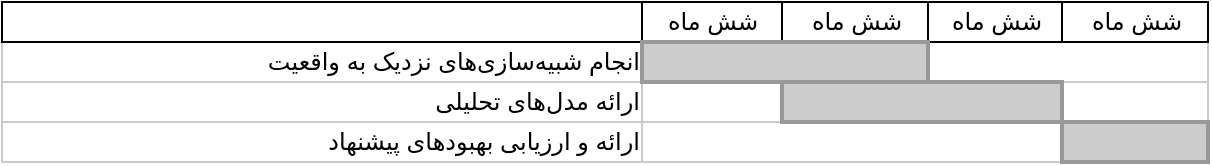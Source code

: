 <mxfile version="18.1.3" type="device"><diagram name="Page-1" id="fc2ac565-0d4e-3f0d-88b0-a54af1634ed7"><mxGraphModel dx="981" dy="655" grid="1" gridSize="10" guides="1" tooltips="1" connect="0" arrows="1" fold="1" page="1" pageScale="1.5" pageWidth="1169" pageHeight="827" background="none" math="0" shadow="0"><root><mxCell id="0" style=";html=1;"/><mxCell id="1" style=";html=1;" parent="0"/><mxCell id="75" value="انجام شبیه‌سازی‌های نزدیک به واقعیت" style="align=right;strokeColor=#CCCCCC;html=1;" parent="1" vertex="1"><mxGeometry x="297.0" y="150.0" width="320.0" height="20.0" as="geometry"/></mxCell><mxCell id="80" value="ارائه مدل‌های تحلیلی" style="align=right;strokeColor=#CCCCCC;html=1;" parent="1" vertex="1"><mxGeometry x="297" y="170.0" width="320" height="20" as="geometry"/></mxCell><mxCell id="85" value="ارائه و ارزیابی بهبودهای پیشنهاد" style="align=right;strokeColor=#CCCCCC;html=1;" parent="1" vertex="1"><mxGeometry x="297.0" y="190.0" width="320.0" height="20" as="geometry"/></mxCell><mxCell id="2" value="" style="strokeWidth=1;fontStyle=0;html=1;" parent="1" vertex="1"><mxGeometry x="297" y="130" width="320" height="20" as="geometry"/></mxCell><mxCell id="67c90442a009f359-291" value="" style="align=left;strokeColor=#CCCCCC;html=1;" parent="1" vertex="1"><mxGeometry x="617" y="150" width="283" height="20" as="geometry"/></mxCell><mxCell id="4" value="شش ماه" style="strokeWidth=1;fontStyle=0;html=1;" parent="1" vertex="1"><mxGeometry x="617" y="130" width="70" height="20" as="geometry"/></mxCell><mxCell id="67c90442a009f359-278" value="شش ماه" style="strokeWidth=1;fontStyle=0;html=1;" parent="1" vertex="1"><mxGeometry x="687" y="130" width="73" height="20" as="geometry"/></mxCell><mxCell id="67c90442a009f359-279" value="شش ماه" style="strokeWidth=1;fontStyle=0;html=1;" parent="1" vertex="1"><mxGeometry x="760" y="130" width="67" height="20" as="geometry"/></mxCell><mxCell id="67c90442a009f359-280" value="شش ماه" style="strokeWidth=1;fontStyle=0;html=1;" parent="1" vertex="1"><mxGeometry x="827" y="130" width="73" height="20" as="geometry"/></mxCell><mxCell id="67c90442a009f359-292" value="" style="align=left;strokeColor=#CCCCCC;html=1;" parent="1" vertex="1"><mxGeometry x="617" y="170" width="283" height="20" as="geometry"/></mxCell><mxCell id="67c90442a009f359-293" value="" style="align=left;strokeColor=#CCCCCC;html=1;" parent="1" vertex="1"><mxGeometry x="617" y="190" width="283" height="20" as="geometry"/></mxCell><mxCell id="67c90442a009f359-299" value="" style="whiteSpace=wrap;html=1;strokeWidth=2;fillColor=#CCCCCC;gradientColor=none;fontSize=14;align=center;strokeColor=#999999;" parent="1" vertex="1"><mxGeometry x="617" y="150" width="143" height="20" as="geometry"/></mxCell><mxCell id="67c90442a009f359-300" value="" style="whiteSpace=wrap;html=1;strokeWidth=2;fillColor=#CCCCCC;gradientColor=none;fontSize=14;align=center;strokeColor=#999999;" parent="1" vertex="1"><mxGeometry x="687" y="170" width="140" height="20" as="geometry"/></mxCell><mxCell id="67c90442a009f359-301" value="" style="whiteSpace=wrap;html=1;strokeWidth=2;fillColor=#CCCCCC;gradientColor=none;fontSize=14;align=center;strokeColor=#999999;" parent="1" vertex="1"><mxGeometry x="827" y="190" width="73" height="20" as="geometry"/></mxCell></root></mxGraphModel></diagram></mxfile>